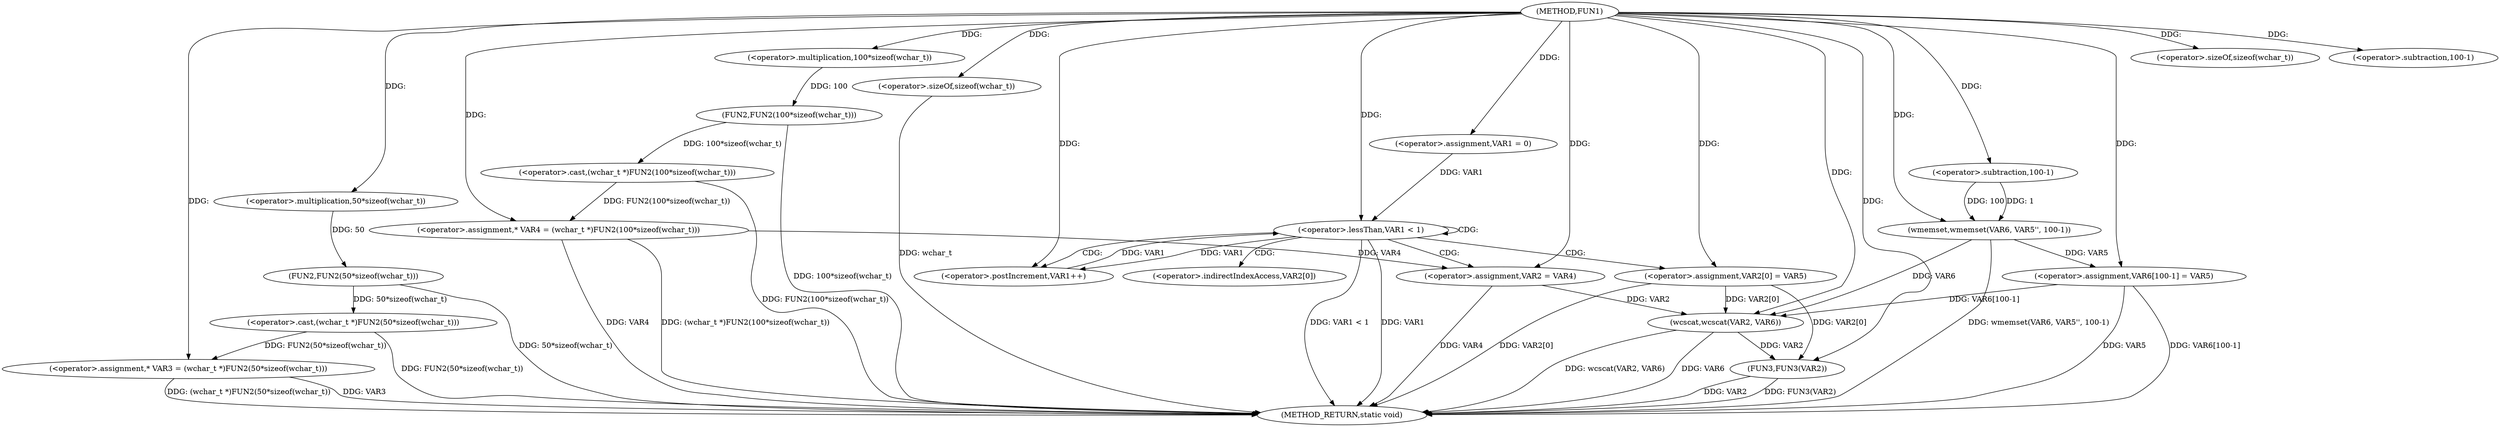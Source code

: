 digraph FUN1 {  
"1000100" [label = "(METHOD,FUN1)" ]
"1000162" [label = "(METHOD_RETURN,static void)" ]
"1000105" [label = "(<operator>.assignment,* VAR3 = (wchar_t *)FUN2(50*sizeof(wchar_t)))" ]
"1000107" [label = "(<operator>.cast,(wchar_t *)FUN2(50*sizeof(wchar_t)))" ]
"1000109" [label = "(FUN2,FUN2(50*sizeof(wchar_t)))" ]
"1000110" [label = "(<operator>.multiplication,50*sizeof(wchar_t))" ]
"1000112" [label = "(<operator>.sizeOf,sizeof(wchar_t))" ]
"1000115" [label = "(<operator>.assignment,* VAR4 = (wchar_t *)FUN2(100*sizeof(wchar_t)))" ]
"1000117" [label = "(<operator>.cast,(wchar_t *)FUN2(100*sizeof(wchar_t)))" ]
"1000119" [label = "(FUN2,FUN2(100*sizeof(wchar_t)))" ]
"1000120" [label = "(<operator>.multiplication,100*sizeof(wchar_t))" ]
"1000122" [label = "(<operator>.sizeOf,sizeof(wchar_t))" ]
"1000125" [label = "(<operator>.assignment,VAR1 = 0)" ]
"1000128" [label = "(<operator>.lessThan,VAR1 < 1)" ]
"1000131" [label = "(<operator>.postIncrement,VAR1++)" ]
"1000134" [label = "(<operator>.assignment,VAR2 = VAR4)" ]
"1000137" [label = "(<operator>.assignment,VAR2[0] = VAR5)" ]
"1000144" [label = "(wmemset,wmemset(VAR6, VAR5'', 100-1))" ]
"1000147" [label = "(<operator>.subtraction,100-1)" ]
"1000150" [label = "(<operator>.assignment,VAR6[100-1] = VAR5)" ]
"1000153" [label = "(<operator>.subtraction,100-1)" ]
"1000157" [label = "(wcscat,wcscat(VAR2, VAR6))" ]
"1000160" [label = "(FUN3,FUN3(VAR2))" ]
"1000138" [label = "(<operator>.indirectIndexAccess,VAR2[0])" ]
  "1000157" -> "1000162"  [ label = "DDG: wcscat(VAR2, VAR6)"] 
  "1000160" -> "1000162"  [ label = "DDG: FUN3(VAR2)"] 
  "1000122" -> "1000162"  [ label = "DDG: wchar_t"] 
  "1000117" -> "1000162"  [ label = "DDG: FUN2(100*sizeof(wchar_t))"] 
  "1000157" -> "1000162"  [ label = "DDG: VAR6"] 
  "1000115" -> "1000162"  [ label = "DDG: (wchar_t *)FUN2(100*sizeof(wchar_t))"] 
  "1000105" -> "1000162"  [ label = "DDG: (wchar_t *)FUN2(50*sizeof(wchar_t))"] 
  "1000150" -> "1000162"  [ label = "DDG: VAR6[100-1]"] 
  "1000128" -> "1000162"  [ label = "DDG: VAR1"] 
  "1000144" -> "1000162"  [ label = "DDG: wmemset(VAR6, VAR5'', 100-1)"] 
  "1000109" -> "1000162"  [ label = "DDG: 50*sizeof(wchar_t)"] 
  "1000119" -> "1000162"  [ label = "DDG: 100*sizeof(wchar_t)"] 
  "1000134" -> "1000162"  [ label = "DDG: VAR4"] 
  "1000137" -> "1000162"  [ label = "DDG: VAR2[0]"] 
  "1000128" -> "1000162"  [ label = "DDG: VAR1 < 1"] 
  "1000150" -> "1000162"  [ label = "DDG: VAR5"] 
  "1000160" -> "1000162"  [ label = "DDG: VAR2"] 
  "1000115" -> "1000162"  [ label = "DDG: VAR4"] 
  "1000105" -> "1000162"  [ label = "DDG: VAR3"] 
  "1000107" -> "1000162"  [ label = "DDG: FUN2(50*sizeof(wchar_t))"] 
  "1000107" -> "1000105"  [ label = "DDG: FUN2(50*sizeof(wchar_t))"] 
  "1000100" -> "1000105"  [ label = "DDG: "] 
  "1000109" -> "1000107"  [ label = "DDG: 50*sizeof(wchar_t)"] 
  "1000110" -> "1000109"  [ label = "DDG: 50"] 
  "1000100" -> "1000110"  [ label = "DDG: "] 
  "1000100" -> "1000112"  [ label = "DDG: "] 
  "1000117" -> "1000115"  [ label = "DDG: FUN2(100*sizeof(wchar_t))"] 
  "1000100" -> "1000115"  [ label = "DDG: "] 
  "1000119" -> "1000117"  [ label = "DDG: 100*sizeof(wchar_t)"] 
  "1000120" -> "1000119"  [ label = "DDG: 100"] 
  "1000100" -> "1000120"  [ label = "DDG: "] 
  "1000100" -> "1000122"  [ label = "DDG: "] 
  "1000100" -> "1000125"  [ label = "DDG: "] 
  "1000125" -> "1000128"  [ label = "DDG: VAR1"] 
  "1000131" -> "1000128"  [ label = "DDG: VAR1"] 
  "1000100" -> "1000128"  [ label = "DDG: "] 
  "1000128" -> "1000131"  [ label = "DDG: VAR1"] 
  "1000100" -> "1000131"  [ label = "DDG: "] 
  "1000115" -> "1000134"  [ label = "DDG: VAR4"] 
  "1000100" -> "1000134"  [ label = "DDG: "] 
  "1000100" -> "1000137"  [ label = "DDG: "] 
  "1000100" -> "1000144"  [ label = "DDG: "] 
  "1000147" -> "1000144"  [ label = "DDG: 100"] 
  "1000147" -> "1000144"  [ label = "DDG: 1"] 
  "1000100" -> "1000147"  [ label = "DDG: "] 
  "1000144" -> "1000150"  [ label = "DDG: VAR5"] 
  "1000100" -> "1000150"  [ label = "DDG: "] 
  "1000100" -> "1000153"  [ label = "DDG: "] 
  "1000134" -> "1000157"  [ label = "DDG: VAR2"] 
  "1000137" -> "1000157"  [ label = "DDG: VAR2[0]"] 
  "1000100" -> "1000157"  [ label = "DDG: "] 
  "1000150" -> "1000157"  [ label = "DDG: VAR6[100-1]"] 
  "1000144" -> "1000157"  [ label = "DDG: VAR6"] 
  "1000157" -> "1000160"  [ label = "DDG: VAR2"] 
  "1000137" -> "1000160"  [ label = "DDG: VAR2[0]"] 
  "1000100" -> "1000160"  [ label = "DDG: "] 
  "1000128" -> "1000128"  [ label = "CDG: "] 
  "1000128" -> "1000137"  [ label = "CDG: "] 
  "1000128" -> "1000131"  [ label = "CDG: "] 
  "1000128" -> "1000138"  [ label = "CDG: "] 
  "1000128" -> "1000134"  [ label = "CDG: "] 
}
